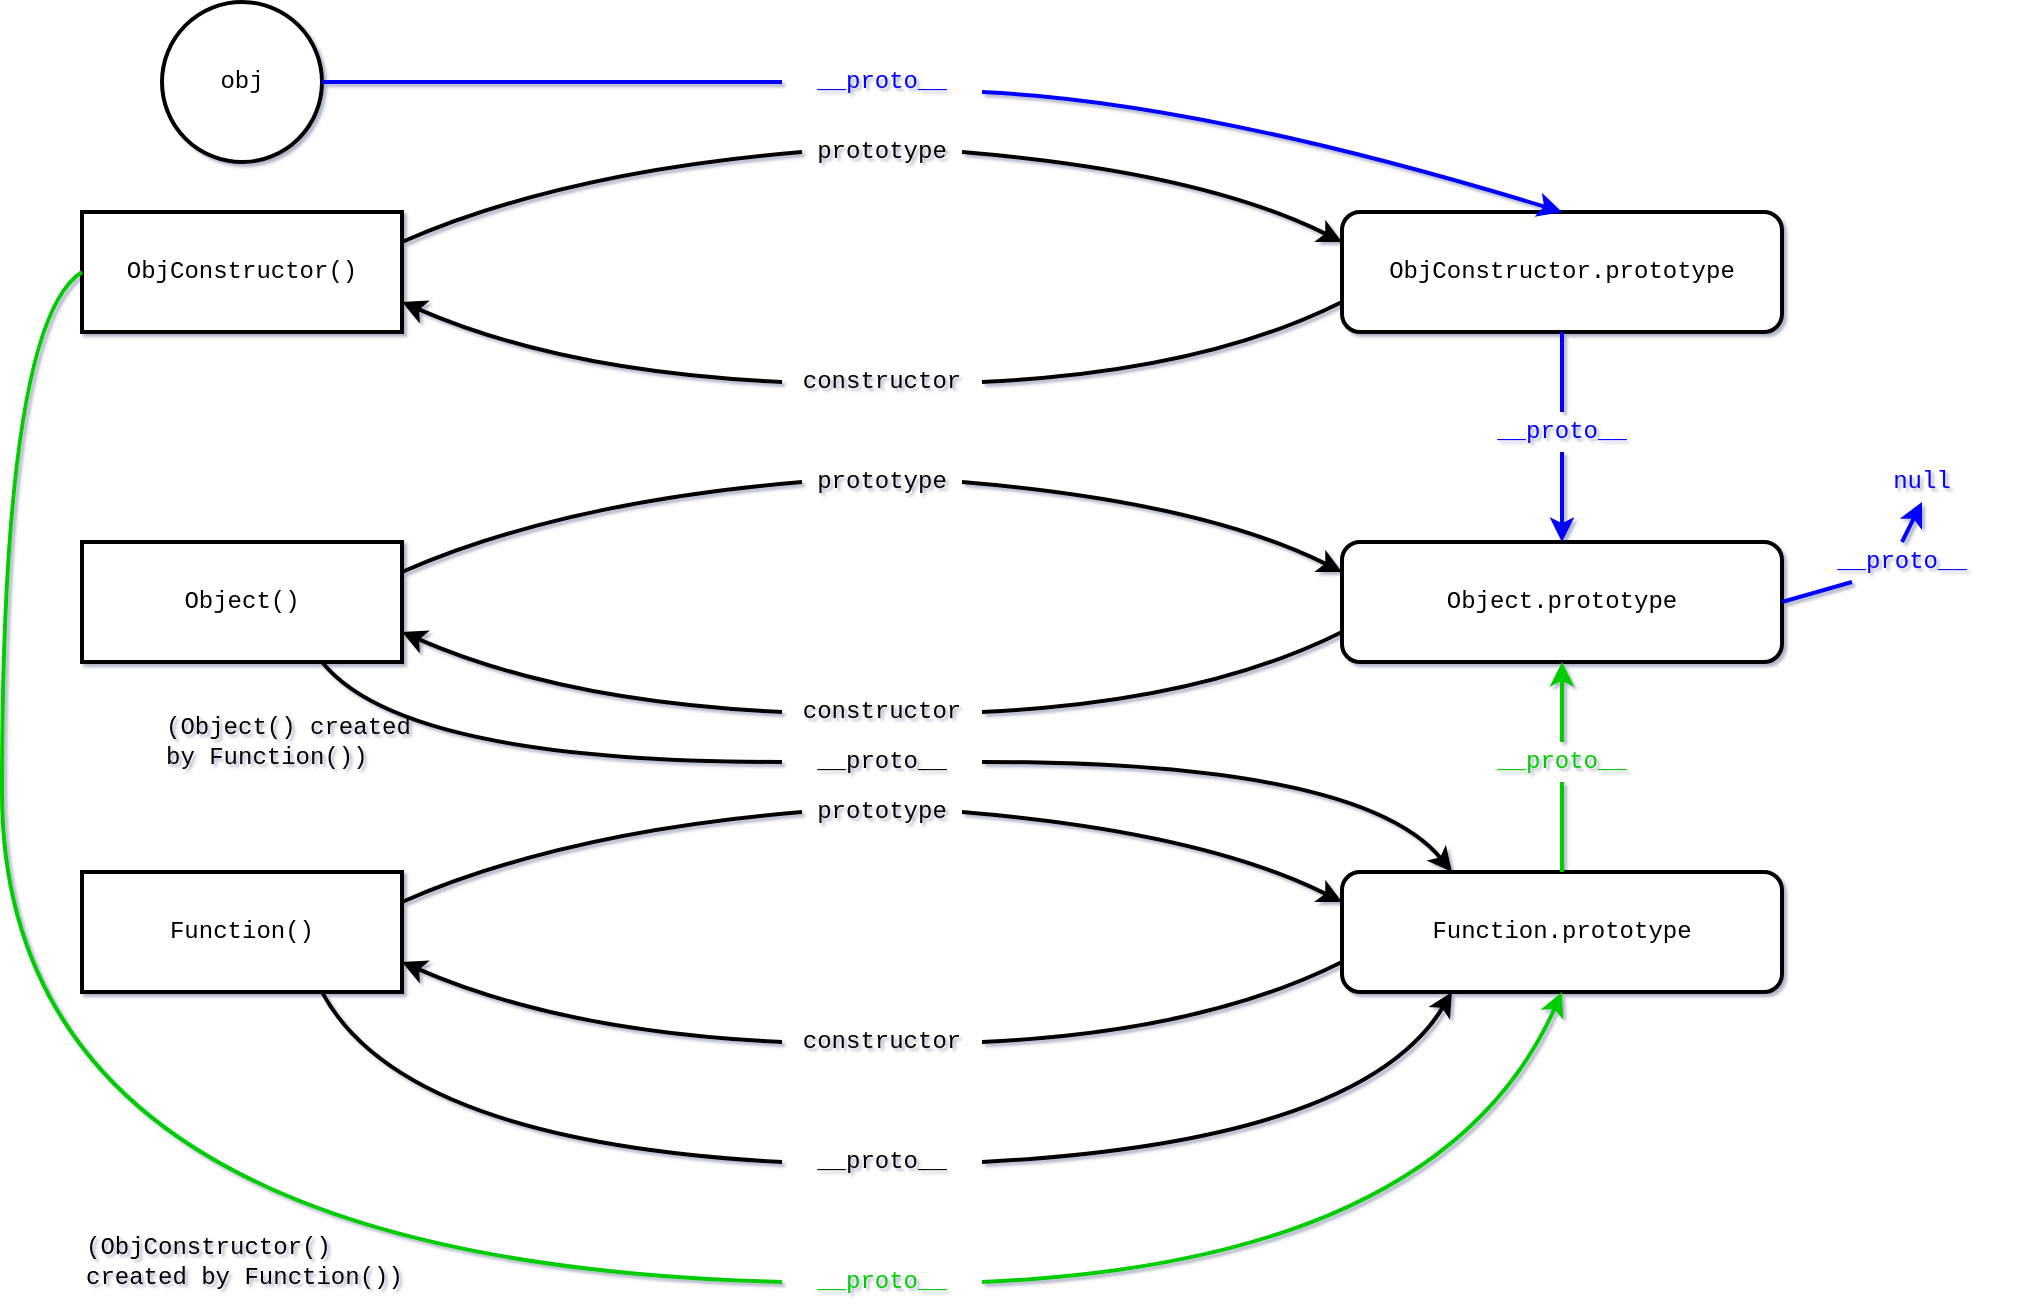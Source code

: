 <mxfile version="20.3.0" type="device"><diagram id="ER9gidd0EnEeO-nXYFLb" name="第 1 页"><mxGraphModel dx="1875" dy="1924" grid="1" gridSize="10" guides="1" tooltips="1" connect="1" arrows="1" fold="1" page="1" pageScale="1" pageWidth="827" pageHeight="1169" math="0" shadow="1"><root><mxCell id="0"/><mxCell id="1" parent="0"/><mxCell id="tuc23D8aVdLo2x-mG501-2" value="Object.prototype" style="rounded=1;whiteSpace=wrap;html=1;strokeWidth=2;fontFamily=Courier New;" parent="1" vertex="1"><mxGeometry x="630" y="190" width="220" height="60" as="geometry"/></mxCell><mxCell id="tuc23D8aVdLo2x-mG501-3" value="Object()" style="rounded=0;whiteSpace=wrap;html=1;strokeWidth=2;fontFamily=Courier New;" parent="1" vertex="1"><mxGeometry y="190" width="160" height="60" as="geometry"/></mxCell><mxCell id="tuc23D8aVdLo2x-mG501-9" value="" style="curved=1;endArrow=classic;html=1;rounded=0;exitX=1;exitY=0.5;exitDx=0;exitDy=0;entryX=0;entryY=0.25;entryDx=0;entryDy=0;startArrow=none;strokeWidth=2;fontFamily=Courier New;" parent="1" source="tuc23D8aVdLo2x-mG501-10" target="tuc23D8aVdLo2x-mG501-2" edge="1"><mxGeometry width="50" height="50" relative="1" as="geometry"><mxPoint x="380" y="300" as="sourcePoint"/><mxPoint x="430" y="250" as="targetPoint"/><Array as="points"><mxPoint x="560" y="170"/></Array></mxGeometry></mxCell><mxCell id="tuc23D8aVdLo2x-mG501-10" value="prototype" style="text;html=1;strokeColor=none;fillColor=none;align=center;verticalAlign=middle;whiteSpace=wrap;rounded=0;strokeWidth=2;fontFamily=Courier New;" parent="1" vertex="1"><mxGeometry x="360" y="145" width="80" height="30" as="geometry"/></mxCell><mxCell id="tuc23D8aVdLo2x-mG501-11" value="" style="curved=1;endArrow=none;html=1;rounded=0;exitX=1;exitY=0.25;exitDx=0;exitDy=0;entryX=0;entryY=0.5;entryDx=0;entryDy=0;strokeWidth=2;fontFamily=Courier New;" parent="1" source="tuc23D8aVdLo2x-mG501-3" target="tuc23D8aVdLo2x-mG501-10" edge="1"><mxGeometry width="50" height="50" relative="1" as="geometry"><mxPoint x="160" y="230" as="sourcePoint"/><mxPoint x="640" y="175" as="targetPoint"/><Array as="points"><mxPoint x="240" y="170"/></Array></mxGeometry></mxCell><mxCell id="tuc23D8aVdLo2x-mG501-12" value="" style="curved=1;endArrow=classic;html=1;rounded=0;entryX=1;entryY=0.75;entryDx=0;entryDy=0;exitX=0;exitY=0.5;exitDx=0;exitDy=0;startArrow=none;strokeWidth=2;fontFamily=Courier New;" parent="1" source="tuc23D8aVdLo2x-mG501-13" target="tuc23D8aVdLo2x-mG501-3" edge="1"><mxGeometry width="50" height="50" relative="1" as="geometry"><mxPoint x="380" y="300" as="sourcePoint"/><mxPoint x="430" y="250" as="targetPoint"/><Array as="points"><mxPoint x="240" y="270"/></Array></mxGeometry></mxCell><mxCell id="tuc23D8aVdLo2x-mG501-13" value="constructor" style="text;html=1;strokeColor=none;fillColor=none;align=center;verticalAlign=middle;whiteSpace=wrap;rounded=0;strokeWidth=2;fontFamily=Courier New;fontColor=#000000;" parent="1" vertex="1"><mxGeometry x="350" y="260" width="100" height="30" as="geometry"/></mxCell><mxCell id="tuc23D8aVdLo2x-mG501-14" value="" style="curved=1;endArrow=none;html=1;rounded=0;entryX=1;entryY=0.5;entryDx=0;entryDy=0;exitX=0;exitY=0.75;exitDx=0;exitDy=0;strokeWidth=2;fontFamily=Courier New;" parent="1" source="tuc23D8aVdLo2x-mG501-2" target="tuc23D8aVdLo2x-mG501-13" edge="1"><mxGeometry width="50" height="50" relative="1" as="geometry"><mxPoint x="670" y="190" as="sourcePoint"/><mxPoint x="160" y="245" as="targetPoint"/><Array as="points"><mxPoint x="560" y="270"/></Array></mxGeometry></mxCell><mxCell id="tuc23D8aVdLo2x-mG501-15" value="ObjConstructor.prototype" style="rounded=1;whiteSpace=wrap;html=1;strokeWidth=2;fontFamily=Courier New;" parent="1" vertex="1"><mxGeometry x="630" y="25" width="220" height="60" as="geometry"/></mxCell><mxCell id="tuc23D8aVdLo2x-mG501-16" value="ObjConstructor()" style="rounded=0;whiteSpace=wrap;html=1;strokeWidth=2;fontFamily=Courier New;" parent="1" vertex="1"><mxGeometry y="25" width="160" height="60" as="geometry"/></mxCell><mxCell id="tuc23D8aVdLo2x-mG501-17" value="" style="curved=1;endArrow=classic;html=1;rounded=0;exitX=1;exitY=0.5;exitDx=0;exitDy=0;entryX=0;entryY=0.25;entryDx=0;entryDy=0;startArrow=none;strokeWidth=2;fontFamily=Courier New;" parent="1" source="tuc23D8aVdLo2x-mG501-18" target="tuc23D8aVdLo2x-mG501-15" edge="1"><mxGeometry width="50" height="50" relative="1" as="geometry"><mxPoint x="380" y="135" as="sourcePoint"/><mxPoint x="430" y="85" as="targetPoint"/><Array as="points"><mxPoint x="560" y="5"/></Array></mxGeometry></mxCell><mxCell id="tuc23D8aVdLo2x-mG501-18" value="prototype" style="text;html=1;strokeColor=none;fillColor=none;align=center;verticalAlign=middle;whiteSpace=wrap;rounded=0;strokeWidth=2;fontFamily=Courier New;" parent="1" vertex="1"><mxGeometry x="360" y="-20" width="80" height="30" as="geometry"/></mxCell><mxCell id="tuc23D8aVdLo2x-mG501-19" value="" style="curved=1;endArrow=none;html=1;rounded=0;exitX=1;exitY=0.25;exitDx=0;exitDy=0;entryX=0;entryY=0.5;entryDx=0;entryDy=0;strokeWidth=2;fontFamily=Courier New;" parent="1" source="tuc23D8aVdLo2x-mG501-16" target="tuc23D8aVdLo2x-mG501-18" edge="1"><mxGeometry width="50" height="50" relative="1" as="geometry"><mxPoint x="160" y="65" as="sourcePoint"/><mxPoint x="640" y="10" as="targetPoint"/><Array as="points"><mxPoint x="240" y="5"/></Array></mxGeometry></mxCell><mxCell id="tuc23D8aVdLo2x-mG501-20" value="" style="curved=1;endArrow=classic;html=1;rounded=0;entryX=1;entryY=0.75;entryDx=0;entryDy=0;exitX=0;exitY=0.5;exitDx=0;exitDy=0;startArrow=none;strokeWidth=2;fontFamily=Courier New;" parent="1" source="tuc23D8aVdLo2x-mG501-21" target="tuc23D8aVdLo2x-mG501-16" edge="1"><mxGeometry width="50" height="50" relative="1" as="geometry"><mxPoint x="380" y="135" as="sourcePoint"/><mxPoint x="430" y="85" as="targetPoint"/><Array as="points"><mxPoint x="240" y="105"/></Array></mxGeometry></mxCell><mxCell id="tuc23D8aVdLo2x-mG501-21" value="constructor" style="text;html=1;strokeColor=none;fillColor=none;align=center;verticalAlign=middle;whiteSpace=wrap;rounded=0;strokeWidth=2;fontFamily=Courier New;" parent="1" vertex="1"><mxGeometry x="350" y="95" width="100" height="30" as="geometry"/></mxCell><mxCell id="tuc23D8aVdLo2x-mG501-22" value="" style="curved=1;endArrow=none;html=1;rounded=0;entryX=1;entryY=0.5;entryDx=0;entryDy=0;exitX=0;exitY=0.75;exitDx=0;exitDy=0;strokeWidth=2;fontFamily=Courier New;" parent="1" source="tuc23D8aVdLo2x-mG501-15" target="tuc23D8aVdLo2x-mG501-21" edge="1"><mxGeometry width="50" height="50" relative="1" as="geometry"><mxPoint x="670" y="25" as="sourcePoint"/><mxPoint x="160" y="80" as="targetPoint"/><Array as="points"><mxPoint x="560" y="105"/></Array></mxGeometry></mxCell><mxCell id="tuc23D8aVdLo2x-mG501-23" value="Function.prototype" style="rounded=1;whiteSpace=wrap;html=1;strokeWidth=2;fontFamily=Courier New;" parent="1" vertex="1"><mxGeometry x="630" y="355" width="220" height="60" as="geometry"/></mxCell><mxCell id="tuc23D8aVdLo2x-mG501-24" value="Function()" style="rounded=0;whiteSpace=wrap;html=1;strokeWidth=2;fontFamily=Courier New;" parent="1" vertex="1"><mxGeometry y="355" width="160" height="60" as="geometry"/></mxCell><mxCell id="tuc23D8aVdLo2x-mG501-25" value="" style="curved=1;endArrow=classic;html=1;rounded=0;exitX=1;exitY=0.5;exitDx=0;exitDy=0;entryX=0;entryY=0.25;entryDx=0;entryDy=0;startArrow=none;strokeWidth=2;fontFamily=Courier New;" parent="1" source="tuc23D8aVdLo2x-mG501-26" target="tuc23D8aVdLo2x-mG501-23" edge="1"><mxGeometry width="50" height="50" relative="1" as="geometry"><mxPoint x="380" y="465" as="sourcePoint"/><mxPoint x="430" y="415" as="targetPoint"/><Array as="points"><mxPoint x="560" y="335"/></Array></mxGeometry></mxCell><mxCell id="tuc23D8aVdLo2x-mG501-26" value="prototype" style="text;html=1;strokeColor=none;fillColor=none;align=center;verticalAlign=middle;whiteSpace=wrap;rounded=0;strokeWidth=2;fontFamily=Courier New;fontColor=#000000;" parent="1" vertex="1"><mxGeometry x="360" y="310" width="80" height="30" as="geometry"/></mxCell><mxCell id="tuc23D8aVdLo2x-mG501-27" value="" style="curved=1;endArrow=none;html=1;rounded=0;exitX=1;exitY=0.25;exitDx=0;exitDy=0;entryX=0;entryY=0.5;entryDx=0;entryDy=0;strokeWidth=2;fontFamily=Courier New;" parent="1" source="tuc23D8aVdLo2x-mG501-24" target="tuc23D8aVdLo2x-mG501-26" edge="1"><mxGeometry width="50" height="50" relative="1" as="geometry"><mxPoint x="160" y="395" as="sourcePoint"/><mxPoint x="640" y="340" as="targetPoint"/><Array as="points"><mxPoint x="240" y="335"/></Array></mxGeometry></mxCell><mxCell id="tuc23D8aVdLo2x-mG501-28" value="" style="curved=1;endArrow=classic;html=1;rounded=0;entryX=1;entryY=0.75;entryDx=0;entryDy=0;exitX=0;exitY=0.5;exitDx=0;exitDy=0;startArrow=none;strokeWidth=2;fontFamily=Courier New;" parent="1" source="tuc23D8aVdLo2x-mG501-29" target="tuc23D8aVdLo2x-mG501-24" edge="1"><mxGeometry width="50" height="50" relative="1" as="geometry"><mxPoint x="380" y="465" as="sourcePoint"/><mxPoint x="430" y="415" as="targetPoint"/><Array as="points"><mxPoint x="240" y="435"/></Array></mxGeometry></mxCell><mxCell id="tuc23D8aVdLo2x-mG501-29" value="constructor" style="text;html=1;strokeColor=none;fillColor=none;align=center;verticalAlign=middle;whiteSpace=wrap;rounded=0;strokeWidth=2;fontFamily=Courier New;fontColor=#000000;" parent="1" vertex="1"><mxGeometry x="350" y="425" width="100" height="30" as="geometry"/></mxCell><mxCell id="tuc23D8aVdLo2x-mG501-30" value="" style="curved=1;endArrow=none;html=1;rounded=0;entryX=1;entryY=0.5;entryDx=0;entryDy=0;exitX=0;exitY=0.75;exitDx=0;exitDy=0;strokeWidth=2;fontFamily=Courier New;" parent="1" source="tuc23D8aVdLo2x-mG501-23" target="tuc23D8aVdLo2x-mG501-29" edge="1"><mxGeometry width="50" height="50" relative="1" as="geometry"><mxPoint x="670" y="355" as="sourcePoint"/><mxPoint x="160" y="410" as="targetPoint"/><Array as="points"><mxPoint x="560" y="435"/></Array></mxGeometry></mxCell><mxCell id="tuc23D8aVdLo2x-mG501-31" value="" style="curved=1;endArrow=classic;html=1;rounded=0;entryX=0.25;entryY=0;entryDx=0;entryDy=0;exitX=1;exitY=0.5;exitDx=0;exitDy=0;startArrow=none;strokeWidth=2;fontFamily=Courier New;fillColor=#f8cecc;strokeColor=#000000;" parent="1" source="tuc23D8aVdLo2x-mG501-32" target="tuc23D8aVdLo2x-mG501-23" edge="1"><mxGeometry width="50" height="50" relative="1" as="geometry"><mxPoint x="360" y="120" as="sourcePoint"/><mxPoint x="170" y="80" as="targetPoint"/><Array as="points"><mxPoint x="640" y="300"/></Array></mxGeometry></mxCell><mxCell id="tuc23D8aVdLo2x-mG501-32" value="__proto__" style="text;html=1;strokeColor=none;fillColor=none;align=center;verticalAlign=middle;whiteSpace=wrap;rounded=0;strokeWidth=2;fontFamily=Courier New;fontColor=#000000;" parent="1" vertex="1"><mxGeometry x="350" y="290" width="100" height="20" as="geometry"/></mxCell><mxCell id="tuc23D8aVdLo2x-mG501-33" value="" style="curved=1;endArrow=none;html=1;rounded=0;entryX=0;entryY=0.5;entryDx=0;entryDy=0;exitX=0.75;exitY=1;exitDx=0;exitDy=0;startArrow=none;strokeWidth=2;fontFamily=Courier New;fillColor=#f8cecc;strokeColor=#000000;" parent="1" source="tuc23D8aVdLo2x-mG501-3" target="tuc23D8aVdLo2x-mG501-32" edge="1"><mxGeometry width="50" height="50" relative="1" as="geometry"><mxPoint x="130" y="250" as="sourcePoint"/><mxPoint x="630" y="355" as="targetPoint"/><Array as="points"><mxPoint x="160" y="300"/></Array></mxGeometry></mxCell><mxCell id="tuc23D8aVdLo2x-mG501-34" value="" style="curved=1;endArrow=classic;html=1;rounded=0;entryX=0.25;entryY=1;entryDx=0;entryDy=0;exitX=1;exitY=0.5;exitDx=0;exitDy=0;startArrow=none;strokeWidth=2;fontFamily=Courier New;fillColor=#f8cecc;strokeColor=#000000;" parent="1" source="tuc23D8aVdLo2x-mG501-35" target="tuc23D8aVdLo2x-mG501-23" edge="1"><mxGeometry width="50" height="50" relative="1" as="geometry"><mxPoint x="460" y="310" as="sourcePoint"/><mxPoint x="675" y="365" as="targetPoint"/><Array as="points"><mxPoint x="640" y="490"/></Array></mxGeometry></mxCell><mxCell id="tuc23D8aVdLo2x-mG501-35" value="__proto__" style="text;html=1;strokeColor=none;fillColor=none;align=center;verticalAlign=middle;whiteSpace=wrap;rounded=0;strokeWidth=2;fontFamily=Courier New;fontColor=#000000;" parent="1" vertex="1"><mxGeometry x="350" y="490" width="100" height="20" as="geometry"/></mxCell><mxCell id="tuc23D8aVdLo2x-mG501-36" value="" style="curved=1;endArrow=none;html=1;rounded=0;entryX=0;entryY=0.5;entryDx=0;entryDy=0;exitX=0.75;exitY=1;exitDx=0;exitDy=0;startArrow=none;strokeWidth=2;fontFamily=Courier New;fillColor=#f8cecc;strokeColor=#000000;" parent="1" source="tuc23D8aVdLo2x-mG501-24" target="tuc23D8aVdLo2x-mG501-35" edge="1"><mxGeometry width="50" height="50" relative="1" as="geometry"><mxPoint x="130" y="415" as="sourcePoint"/><mxPoint x="665" y="415" as="targetPoint"/><Array as="points"><mxPoint x="160" y="490"/></Array></mxGeometry></mxCell><mxCell id="tuc23D8aVdLo2x-mG501-37" value="" style="curved=1;endArrow=classic;html=1;rounded=0;entryX=0.5;entryY=1;entryDx=0;entryDy=0;exitX=1;exitY=0.5;exitDx=0;exitDy=0;startArrow=none;strokeWidth=2;fontFamily=Courier New;fillColor=#f8cecc;strokeColor=#00CC00;" parent="1" source="tuc23D8aVdLo2x-mG501-38" target="tuc23D8aVdLo2x-mG501-23" edge="1"><mxGeometry width="50" height="50" relative="1" as="geometry"><mxPoint x="460" y="510" as="sourcePoint"/><mxPoint x="675" y="425" as="targetPoint"/><Array as="points"><mxPoint x="680" y="550"/></Array></mxGeometry></mxCell><mxCell id="tuc23D8aVdLo2x-mG501-38" value="__proto__" style="text;html=1;strokeColor=none;fillColor=none;align=center;verticalAlign=middle;whiteSpace=wrap;rounded=0;strokeWidth=2;fontFamily=Courier New;fontColor=#00CC00;" parent="1" vertex="1"><mxGeometry x="350" y="550" width="100" height="20" as="geometry"/></mxCell><mxCell id="tuc23D8aVdLo2x-mG501-39" value="" style="curved=1;endArrow=none;html=1;rounded=0;exitX=0;exitY=0.5;exitDx=0;exitDy=0;startArrow=none;strokeWidth=2;fontFamily=Courier New;fillColor=#f8cecc;strokeColor=#00CC00;" parent="1" source="tuc23D8aVdLo2x-mG501-16" edge="1"><mxGeometry width="50" height="50" relative="1" as="geometry"><mxPoint x="70" y="85" as="sourcePoint"/><mxPoint x="350" y="560" as="targetPoint"/><Array as="points"><mxPoint x="-40" y="80"/><mxPoint x="-40" y="550"/></Array></mxGeometry></mxCell><mxCell id="tuc23D8aVdLo2x-mG501-40" value="(Object() created by&amp;nbsp;Function())" style="text;html=1;strokeColor=none;fillColor=none;align=left;verticalAlign=middle;whiteSpace=wrap;rounded=0;strokeWidth=2;fontFamily=Courier New;fontColor=#000000;" parent="1" vertex="1"><mxGeometry x="40" y="280" width="130" height="20" as="geometry"/></mxCell><mxCell id="tuc23D8aVdLo2x-mG501-41" value="(ObjConstructor() created by&amp;nbsp;Function())" style="text;html=1;strokeColor=none;fillColor=none;align=left;verticalAlign=middle;whiteSpace=wrap;rounded=0;strokeWidth=2;fontFamily=Courier New;fontColor=#000000;" parent="1" vertex="1"><mxGeometry y="540" width="170" height="20" as="geometry"/></mxCell><mxCell id="tuc23D8aVdLo2x-mG501-42" value="" style="curved=1;endArrow=classic;html=1;rounded=0;entryX=0.5;entryY=1;entryDx=0;entryDy=0;exitX=0.5;exitY=0;exitDx=0;exitDy=0;startArrow=none;strokeWidth=2;fontFamily=Courier New;fillColor=#f8cecc;strokeColor=#00CC00;fontColor=#0000FF;" parent="1" source="tuc23D8aVdLo2x-mG501-43" target="tuc23D8aVdLo2x-mG501-2" edge="1"><mxGeometry width="50" height="50" relative="1" as="geometry"><mxPoint x="460" y="310" as="sourcePoint"/><mxPoint x="695" y="365" as="targetPoint"/></mxGeometry></mxCell><mxCell id="tuc23D8aVdLo2x-mG501-43" value="__proto__" style="text;html=1;strokeColor=none;fillColor=none;align=center;verticalAlign=middle;whiteSpace=wrap;rounded=0;strokeWidth=2;fontFamily=Courier New;fontColor=#00CC00;" parent="1" vertex="1"><mxGeometry x="685" y="290" width="110" height="20" as="geometry"/></mxCell><mxCell id="tuc23D8aVdLo2x-mG501-44" value="" style="curved=1;endArrow=none;html=1;rounded=0;entryX=0.5;entryY=1;entryDx=0;entryDy=0;exitX=0.5;exitY=0;exitDx=0;exitDy=0;startArrow=none;strokeWidth=2;fontFamily=Courier New;fillColor=#f8cecc;strokeColor=#00CC00;" parent="1" source="tuc23D8aVdLo2x-mG501-23" target="tuc23D8aVdLo2x-mG501-43" edge="1"><mxGeometry width="50" height="50" relative="1" as="geometry"><mxPoint x="795" y="355" as="sourcePoint"/><mxPoint x="795" y="250" as="targetPoint"/></mxGeometry></mxCell><mxCell id="HqDtvn2B5cbOTT3HfjpE-1" value="" style="curved=1;endArrow=classic;html=1;rounded=0;entryX=0.5;entryY=0;entryDx=0;entryDy=0;exitX=0.5;exitY=1;exitDx=0;exitDy=0;startArrow=none;strokeWidth=2;fontFamily=Courier New;fillColor=#f8cecc;strokeColor=#0000FF;fontColor=#0000FF;" parent="1" source="HqDtvn2B5cbOTT3HfjpE-2" target="tuc23D8aVdLo2x-mG501-2" edge="1"><mxGeometry width="50" height="50" relative="1" as="geometry"><mxPoint x="750" y="300" as="sourcePoint"/><mxPoint x="750" y="260" as="targetPoint"/></mxGeometry></mxCell><mxCell id="HqDtvn2B5cbOTT3HfjpE-2" value="__proto__" style="text;html=1;strokeColor=none;fillColor=none;align=center;verticalAlign=middle;whiteSpace=wrap;rounded=0;strokeWidth=2;fontFamily=Courier New;fontColor=#0000FF;" parent="1" vertex="1"><mxGeometry x="685" y="125" width="110" height="20" as="geometry"/></mxCell><mxCell id="HqDtvn2B5cbOTT3HfjpE-3" value="" style="curved=1;endArrow=none;html=1;rounded=0;entryX=0.5;entryY=0;entryDx=0;entryDy=0;exitX=0.5;exitY=1;exitDx=0;exitDy=0;startArrow=none;strokeWidth=2;fontFamily=Courier New;fillColor=#f8cecc;strokeColor=#0000FF;" parent="1" source="tuc23D8aVdLo2x-mG501-15" target="HqDtvn2B5cbOTT3HfjpE-2" edge="1"><mxGeometry width="50" height="50" relative="1" as="geometry"><mxPoint x="740" y="85" as="sourcePoint"/><mxPoint x="740" y="190" as="targetPoint"/></mxGeometry></mxCell><mxCell id="HqDtvn2B5cbOTT3HfjpE-4" value="null" style="text;html=1;strokeColor=none;fillColor=none;align=center;verticalAlign=middle;whiteSpace=wrap;rounded=0;strokeWidth=2;fontFamily=Courier New;fontColor=#0000FF;" parent="1" vertex="1"><mxGeometry x="870" y="150" width="100" height="20" as="geometry"/></mxCell><mxCell id="HqDtvn2B5cbOTT3HfjpE-5" value="" style="curved=1;endArrow=classic;html=1;rounded=0;entryX=0.5;entryY=1;entryDx=0;entryDy=0;exitX=0.5;exitY=0;exitDx=0;exitDy=0;startArrow=none;strokeWidth=2;fontFamily=Courier New;fillColor=#f8cecc;strokeColor=#0000FF;fontColor=#0000FF;" parent="1" source="HqDtvn2B5cbOTT3HfjpE-6" target="HqDtvn2B5cbOTT3HfjpE-4" edge="1"><mxGeometry width="50" height="50" relative="1" as="geometry"><mxPoint x="750" y="155" as="sourcePoint"/><mxPoint x="750" y="200" as="targetPoint"/><Array as="points"/></mxGeometry></mxCell><mxCell id="HqDtvn2B5cbOTT3HfjpE-6" value="__proto__" style="text;html=1;strokeColor=none;fillColor=none;align=center;verticalAlign=middle;whiteSpace=wrap;rounded=0;strokeWidth=2;fontFamily=Courier New;fontColor=#0000FF;" parent="1" vertex="1"><mxGeometry x="860" y="190" width="100" height="20" as="geometry"/></mxCell><mxCell id="HqDtvn2B5cbOTT3HfjpE-8" value="" style="curved=1;endArrow=none;html=1;rounded=0;exitX=1;exitY=0.5;exitDx=0;exitDy=0;startArrow=none;strokeWidth=2;fontFamily=Courier New;fillColor=#f8cecc;strokeColor=#0000FF;entryX=0.25;entryY=1;entryDx=0;entryDy=0;fontColor=#0000FF;" parent="1" source="tuc23D8aVdLo2x-mG501-2" target="HqDtvn2B5cbOTT3HfjpE-6" edge="1"><mxGeometry width="50" height="50" relative="1" as="geometry"><mxPoint x="850" y="220" as="sourcePoint"/><mxPoint x="870" y="220" as="targetPoint"/><Array as="points"/></mxGeometry></mxCell><mxCell id="j57fmqVWNEKRABeBXlyL-1" value="obj" style="ellipse;whiteSpace=wrap;html=1;aspect=fixed;strokeColor=#000000;fontColor=#000000;fontFamily=Courier New;strokeWidth=2;" parent="1" vertex="1"><mxGeometry x="40" y="-80" width="80" height="80" as="geometry"/></mxCell><mxCell id="j57fmqVWNEKRABeBXlyL-2" value="" style="curved=1;endArrow=classic;html=1;rounded=0;entryX=0.5;entryY=0;entryDx=0;entryDy=0;exitX=1;exitY=0.75;exitDx=0;exitDy=0;startArrow=none;strokeWidth=2;fontFamily=Courier New;fillColor=#f8cecc;strokeColor=#0000FF;fontColor=#0000FF;" parent="1" source="j57fmqVWNEKRABeBXlyL-4" target="tuc23D8aVdLo2x-mG501-15" edge="1"><mxGeometry width="50" height="50" relative="1" as="geometry"><mxPoint x="750" y="155" as="sourcePoint"/><mxPoint x="750" y="200" as="targetPoint"/><Array as="points"><mxPoint x="560" y="-30"/></Array></mxGeometry></mxCell><mxCell id="j57fmqVWNEKRABeBXlyL-4" value="__proto__" style="text;html=1;strokeColor=none;fillColor=none;align=center;verticalAlign=middle;whiteSpace=wrap;rounded=0;strokeWidth=2;fontFamily=Courier New;fontColor=#0000FF;" parent="1" vertex="1"><mxGeometry x="350" y="-50" width="100" height="20" as="geometry"/></mxCell><mxCell id="j57fmqVWNEKRABeBXlyL-5" value="" style="curved=1;endArrow=none;html=1;rounded=0;exitX=1;exitY=0.5;exitDx=0;exitDy=0;startArrow=none;strokeWidth=2;fontFamily=Courier New;fillColor=#f8cecc;strokeColor=#0000FF;fontColor=#0000FF;" parent="1" source="j57fmqVWNEKRABeBXlyL-1" edge="1"><mxGeometry width="50" height="50" relative="1" as="geometry"><mxPoint x="120" y="-40" as="sourcePoint"/><mxPoint x="350" y="-40" as="targetPoint"/><Array as="points"/></mxGeometry></mxCell></root></mxGraphModel></diagram></mxfile>